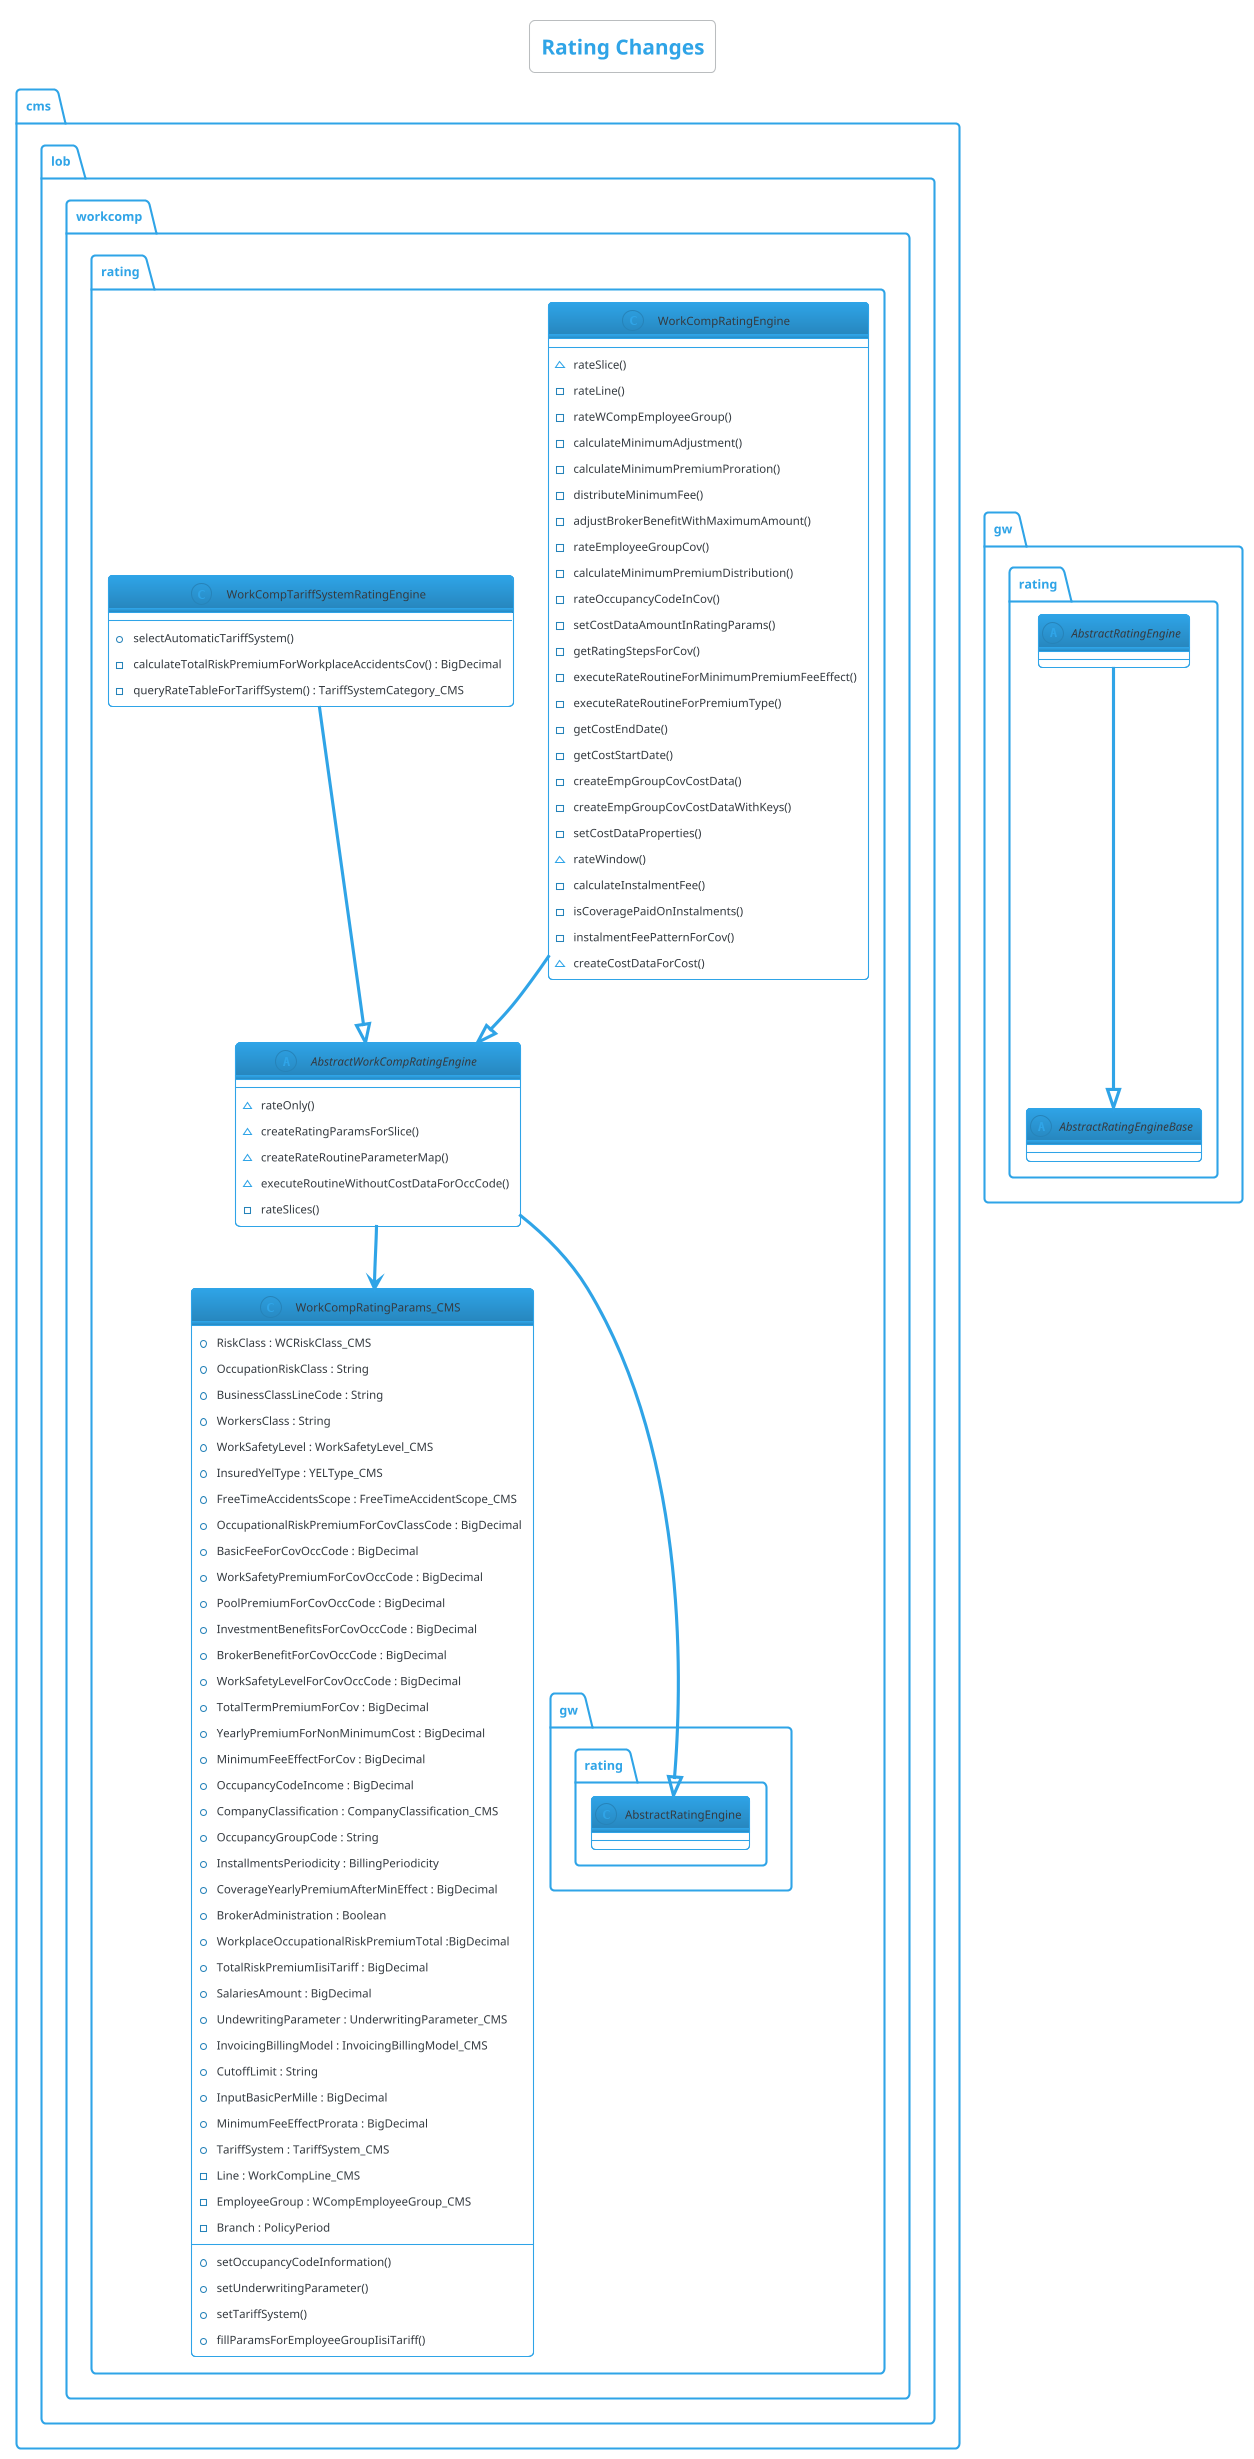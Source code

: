@startuml RatingChanges
title Rating Changes
!theme cerulean-outline
package cms.lob.workcomp.rating {
    class WorkCompRatingParams_CMS {
        +RiskClass : WCRiskClass_CMS
        +OccupationRiskClass : String
        +BusinessClassLineCode : String
        +WorkersClass : String
        +WorkSafetyLevel : WorkSafetyLevel_CMS
        +InsuredYelType : YELType_CMS
        +FreeTimeAccidentsScope : FreeTimeAccidentScope_CMS
        +OccupationalRiskPremiumForCovClassCode : BigDecimal
        +BasicFeeForCovOccCode : BigDecimal
        +WorkSafetyPremiumForCovOccCode : BigDecimal
        +PoolPremiumForCovOccCode : BigDecimal
        +InvestmentBenefitsForCovOccCode : BigDecimal
        +BrokerBenefitForCovOccCode : BigDecimal
        +WorkSafetyLevelForCovOccCode : BigDecimal
        +TotalTermPremiumForCov : BigDecimal
        +YearlyPremiumForNonMinimumCost : BigDecimal
        +MinimumFeeEffectForCov : BigDecimal
        +OccupancyCodeIncome : BigDecimal
        +CompanyClassification : CompanyClassification_CMS
        +OccupancyGroupCode : String
        +InstallmentsPeriodicity : BillingPeriodicity
        +CoverageYearlyPremiumAfterMinEffect : BigDecimal
        +BrokerAdministration : Boolean
        +WorkplaceOccupationalRiskPremiumTotal :BigDecimal
        +TotalRiskPremiumIisiTariff : BigDecimal
        +SalariesAmount : BigDecimal
        +UndewritingParameter : UnderwritingParameter_CMS
        +InvoicingBillingModel : InvoicingBillingModel_CMS
        +CutoffLimit : String
        +InputBasicPerMille : BigDecimal
        +MinimumFeeEffectProrata : BigDecimal
        +TariffSystem : TariffSystem_CMS
        -Line : WorkCompLine_CMS
        -EmployeeGroup : WCompEmployeeGroup_CMS
        -Branch : PolicyPeriod

        +setOccupancyCodeInformation()
        +setUnderwritingParameter()
        +setTariffSystem()
        +fillParamsForEmployeeGroupIisiTariff()
    }

    class WorkCompRatingEngine {
        ~rateSlice()
        -rateLine()
        -rateWCompEmployeeGroup()
        -calculateMinimumAdjustment()
        -calculateMinimumPremiumProration()
        -distributeMinimumFee()
        -adjustBrokerBenefitWithMaximumAmount()
        -rateEmployeeGroupCov()
        -calculateMinimumPremiumDistribution()
        -rateOccupancyCodeInCov()
        -setCostDataAmountInRatingParams()
        -getRatingStepsForCov()
        -executeRateRoutineForMinimumPremiumFeeEffect()
        -executeRateRoutineForPremiumType()
        -getCostEndDate()
        -getCostStartDate()
        -createEmpGroupCovCostData()
        -createEmpGroupCovCostDataWithKeys()
        -setCostDataProperties()
        ~rateWindow()
        -calculateInstalmentFee()
        -isCoveragePaidOnInstalments()
        -instalmentFeePatternForCov()
        ~createCostDataForCost()
    }
    WorkCompRatingEngine --|> AbstractWorkCompRatingEngine

    class WorkCompTariffSystemRatingEngine {
        +selectAutomaticTariffSystem()
        -calculateTotalRiskPremiumForWorkplaceAccidentsCov() : BigDecimal
        -queryRateTableForTariffSystem() : TariffSystemCategory_CMS
    }
    WorkCompTariffSystemRatingEngine --|> AbstractWorkCompRatingEngine

    abstract AbstractWorkCompRatingEngine {
        ~rateOnly()
        ~createRatingParamsForSlice()
        ~createRateRoutineParameterMap()
        ~executeRoutineWithoutCostDataForOccCode()
        -rateSlices()
    }
    AbstractWorkCompRatingEngine --|> gw.rating.AbstractRatingEngine
    AbstractWorkCompRatingEngine --> WorkCompRatingParams_CMS
}
package gw.rating {
    abstract AbstractRatingEngine {
    }
    AbstractRatingEngine --|> AbstractRatingEngineBase

    abstract AbstractRatingEngineBase {

    }
}

@enduml
